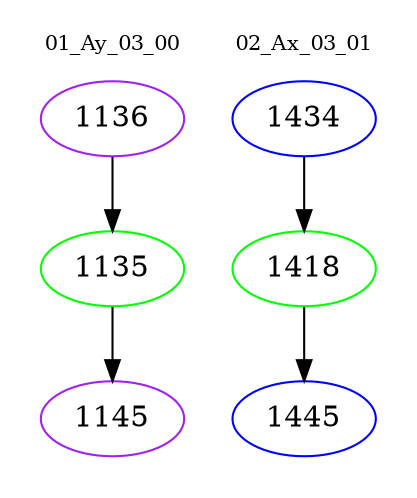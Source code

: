digraph{
subgraph cluster_0 {
color = white
label = "01_Ay_03_00";
fontsize=10;
T0_1136 [label="1136", color="purple"]
T0_1136 -> T0_1135 [color="black"]
T0_1135 [label="1135", color="green"]
T0_1135 -> T0_1145 [color="black"]
T0_1145 [label="1145", color="purple"]
}
subgraph cluster_1 {
color = white
label = "02_Ax_03_01";
fontsize=10;
T1_1434 [label="1434", color="blue"]
T1_1434 -> T1_1418 [color="black"]
T1_1418 [label="1418", color="green"]
T1_1418 -> T1_1445 [color="black"]
T1_1445 [label="1445", color="blue"]
}
}
